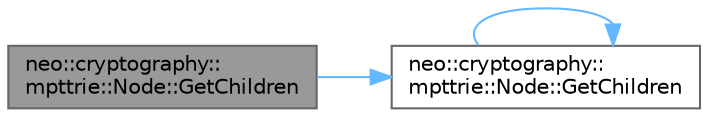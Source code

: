 digraph "neo::cryptography::mpttrie::Node::GetChildren"
{
 // LATEX_PDF_SIZE
  bgcolor="transparent";
  edge [fontname=Helvetica,fontsize=10,labelfontname=Helvetica,labelfontsize=10];
  node [fontname=Helvetica,fontsize=10,shape=box,height=0.2,width=0.4];
  rankdir="LR";
  Node1 [id="Node000001",label="neo::cryptography::\lmpttrie::Node::GetChildren",height=0.2,width=0.4,color="gray40", fillcolor="grey60", style="filled", fontcolor="black",tooltip="Gets the children array (for branch nodes, const version)."];
  Node1 -> Node2 [id="edge1_Node000001_Node000002",color="steelblue1",style="solid",tooltip=" "];
  Node2 [id="Node000002",label="neo::cryptography::\lmpttrie::Node::GetChildren",height=0.2,width=0.4,color="grey40", fillcolor="white", style="filled",URL="$classneo_1_1cryptography_1_1mpttrie_1_1_node.html#aed1e3df5cc441e07b94846dc8ddeac3e",tooltip="Gets the children array (for branch nodes)."];
  Node2 -> Node2 [id="edge2_Node000002_Node000002",color="steelblue1",style="solid",tooltip=" "];
}
